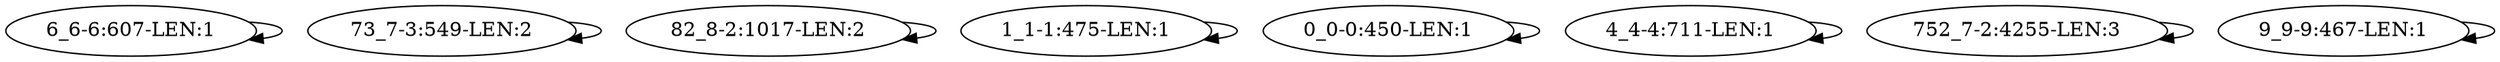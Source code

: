 digraph G {
    "6_6-6:607-LEN:1" -> "6_6-6:607-LEN:1";
    "73_7-3:549-LEN:2" -> "73_7-3:549-LEN:2";
    "82_8-2:1017-LEN:2" -> "82_8-2:1017-LEN:2";
    "1_1-1:475-LEN:1" -> "1_1-1:475-LEN:1";
    "0_0-0:450-LEN:1" -> "0_0-0:450-LEN:1";
    "4_4-4:711-LEN:1" -> "4_4-4:711-LEN:1";
    "752_7-2:4255-LEN:3" -> "752_7-2:4255-LEN:3";
    "9_9-9:467-LEN:1" -> "9_9-9:467-LEN:1";
}
